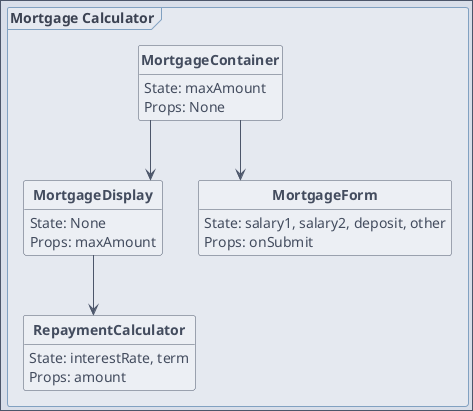 @startuml

'''''''''''''
'  Styling  '
'''''''''''''
' Colors definition ==============================================
' Nord color palette https://www.nordtheme.com/docs/colors-and-palettes
' Polar Night
!$night0  = "#2E3440"
!$night1  = "#3B4252"
!$night2  = "#434C5E"
!$night3  = "#4C566A"
' Snow Storm
!$snow0   = "#D8DEE9"
!$snow1   = "#E5E9F0"
!$snow2   = "#ECEFF4"
' Frost
!$frost0  = "#8FBCBB"
!$frost1  = "#88C0D0"
!$frost2  = "#81A1C1"
!$frost3  = "#5E81AC"
' Aurora
!$aurora0 = "#BF616A"
!$aurora1 = "#D08770"
!$aurora2 = "#EBCB8B"
!$aurora3 = "#A3BE8C"
!$aurora4 = "#B48EAD"

' Theme configuration ===========================================
!if (%not(%variable_exists("$font")))
!$font = "Helvetica"
!endif

' Global skinparams =========================================
skinparam BackgroundColor $snow0
skinparam Shadowing false
skinparam lineType ortho
hide empty members
hide circle

skinparam Default {
  FontName $font
  FontColor $night1
}

skinparam Diagram {
  BorderColor $night3
}

skinparam Arrow {
  Color $night3
  FontColor $night3
  FontStyle Italic
}

skinparam Package {
  FontColor $aurora4
  BackgroundColor $snow1
  BorderColor $frost2
}

' Usecase ===============================================
skinparam Usecase {
  BackgroundColor $snow2
  BorderColor $night3
  FontColor $frost2
}

skinparam Actor {
  BackgroundColor $aurora3
  BorderColor $night3
  FontColor $aurora3
}

' Class ===============================================
skinparam CircledCharacter {
  FontName $font
  FontColor $night0
  FontSize 12
  Radius 8
}

skinparam Class {
  BackgroundColor $snow2
  BorderColor $night3
  FontColor $frost3
  FontStyle Bold
  hide circle

  Attribute {
    FontColor $night2
    ' IconSize 0
  }
}

' Activity ===========================================
skinparam Activity {
  BackgroundColor $night2
  FontColor $frost1
  BorderColor $night3
  BarColor $aurora2
  EndColor $aurora0
  StartColor $aurora3

  Diamond {
    BackgroundColor $aurora4
    BorderColor $night3
    FontColor $aurora4
  }
}


''''''''''''''
'   Server   '
''''''''''''''
package "Mortgage Calculator" <<Frame>> {

class MortgageContainer {
  State: maxAmount
  Props: None
}

class MortgageDisplay {
  State: None
  Props: maxAmount
}

class MortgageForm {
  State: salary1, salary2, deposit, other
  Props: onSubmit
}

class RepaymentCalculator {
  State: interestRate, term
  Props: amount
}

MortgageContainer --> MortgageForm
MortgageContainer --> MortgageDisplay
MortgageDisplay --> RepaymentCalculator

@enduml